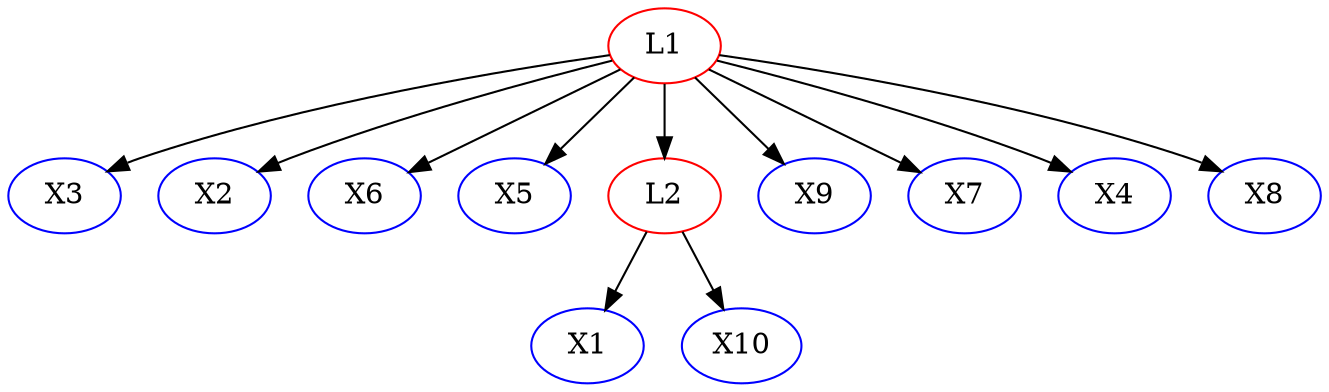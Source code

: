 digraph {
X1 [color = blue]; L1 [color = red]; X3 [color = blue]; X10 [color = blue]; X2 [color = blue]; X6 [color = blue]; X5 [color = blue]; L2 [color = red]; X9 [color = blue]; X7 [color = blue]; X4 [color = blue]; X8 [color = blue]; 
subgraph Undirected {
edge [dir=none, color=black]
}

subgraph Directed {
edge [color=black]
L1 -> L2
L1 -> X3
L1 -> X6
L1 -> X4
L2 -> X10
L1 -> X5
L2 -> X1
L1 -> X9
L1 -> X8
L1 -> X7
L1 -> X2
}

}
